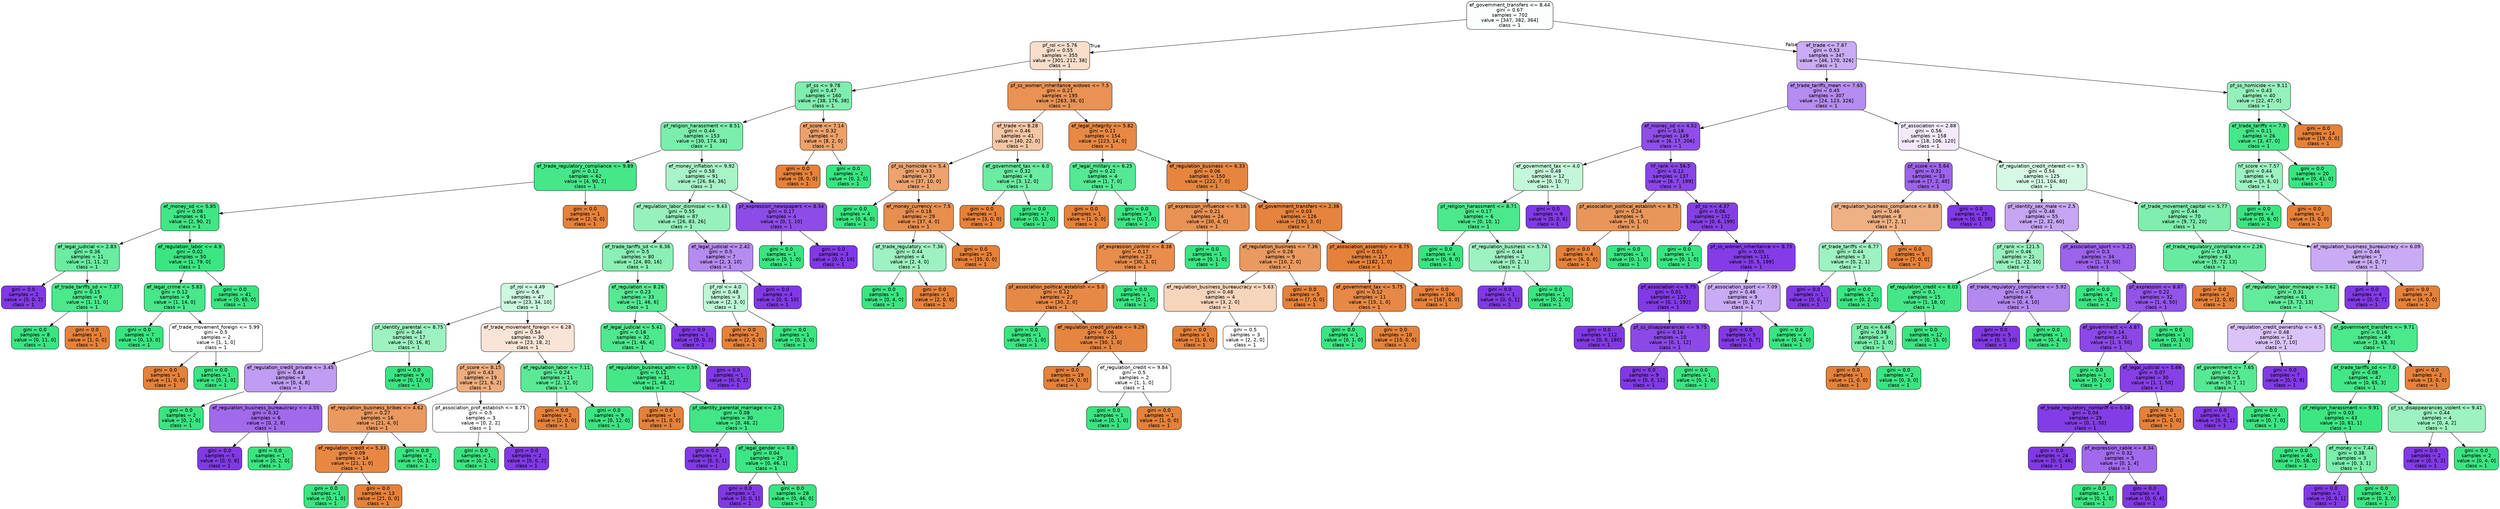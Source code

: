 digraph Tree {
node [shape=box, style="filled, rounded", color="black", fontname=helvetica] ;
edge [fontname=helvetica] ;
0 [label="ef_government_transfers <= 8.44\ngini = 0.67\nsamples = 702\nvalue = [347, 382, 364]\nclass = 1", fillcolor="#39e58106"] ;
1 [label="pf_rol <= 5.76\ngini = 0.55\nsamples = 355\nvalue = [301, 212, 38]\nclass = 1", fillcolor="#e5813943"] ;
0 -> 1 [labeldistance=2.5, labelangle=45, headlabel="True"] ;
2 [label="pf_ss <= 9.78\ngini = 0.47\nsamples = 160\nvalue = [38, 176, 38]\nclass = 1", fillcolor="#39e581a4"] ;
1 -> 2 ;
3 [label="pf_religion_harassment <= 8.51\ngini = 0.44\nsamples = 153\nvalue = [30, 174, 38]\nclass = 1", fillcolor="#39e581aa"] ;
2 -> 3 ;
4 [label="ef_trade_regulatory_compliance <= 9.89\ngini = 0.12\nsamples = 62\nvalue = [4, 90, 2]\nclass = 1", fillcolor="#39e581ee"] ;
3 -> 4 ;
5 [label="ef_money_sd <= 5.85\ngini = 0.08\nsamples = 61\nvalue = [2, 90, 2]\nclass = 1", fillcolor="#39e581f4"] ;
4 -> 5 ;
6 [label="ef_legal_judicial <= 2.83\ngini = 0.36\nsamples = 11\nvalue = [1, 11, 2]\nclass = 1", fillcolor="#39e581bf"] ;
5 -> 6 ;
7 [label="gini = 0.0\nsamples = 2\nvalue = [0, 0, 2]\nclass = 1", fillcolor="#8139e5ff"] ;
6 -> 7 ;
8 [label="ef_trade_tariffs_sd <= 7.37\ngini = 0.15\nsamples = 9\nvalue = [1, 11, 0]\nclass = 1", fillcolor="#39e581e8"] ;
6 -> 8 ;
9 [label="gini = 0.0\nsamples = 8\nvalue = [0, 11, 0]\nclass = 1", fillcolor="#39e581ff"] ;
8 -> 9 ;
10 [label="gini = 0.0\nsamples = 1\nvalue = [1, 0, 0]\nclass = 1", fillcolor="#e58139ff"] ;
8 -> 10 ;
11 [label="ef_regulation_labor <= 4.9\ngini = 0.02\nsamples = 50\nvalue = [1, 79, 0]\nclass = 1", fillcolor="#39e581fc"] ;
5 -> 11 ;
12 [label="ef_legal_crime <= 5.83\ngini = 0.12\nsamples = 9\nvalue = [1, 14, 0]\nclass = 1", fillcolor="#39e581ed"] ;
11 -> 12 ;
13 [label="gini = 0.0\nsamples = 7\nvalue = [0, 13, 0]\nclass = 1", fillcolor="#39e581ff"] ;
12 -> 13 ;
14 [label="ef_trade_movement_foreign <= 5.99\ngini = 0.5\nsamples = 2\nvalue = [1, 1, 0]\nclass = 1", fillcolor="#e5813900"] ;
12 -> 14 ;
15 [label="gini = 0.0\nsamples = 1\nvalue = [1, 0, 0]\nclass = 1", fillcolor="#e58139ff"] ;
14 -> 15 ;
16 [label="gini = 0.0\nsamples = 1\nvalue = [0, 1, 0]\nclass = 1", fillcolor="#39e581ff"] ;
14 -> 16 ;
17 [label="gini = 0.0\nsamples = 41\nvalue = [0, 65, 0]\nclass = 1", fillcolor="#39e581ff"] ;
11 -> 17 ;
18 [label="gini = 0.0\nsamples = 1\nvalue = [2, 0, 0]\nclass = 1", fillcolor="#e58139ff"] ;
4 -> 18 ;
19 [label="ef_money_inflation <= 9.92\ngini = 0.58\nsamples = 91\nvalue = [26, 84, 36]\nclass = 1", fillcolor="#39e5816f"] ;
3 -> 19 ;
20 [label="ef_regulation_labor_dismissal <= 9.43\ngini = 0.55\nsamples = 87\nvalue = [26, 83, 26]\nclass = 1", fillcolor="#39e58185"] ;
19 -> 20 ;
21 [label="ef_trade_tariffs_sd <= 6.36\ngini = 0.5\nsamples = 80\nvalue = [24, 80, 16]\nclass = 1", fillcolor="#39e58195"] ;
20 -> 21 ;
22 [label="pf_rol <= 4.49\ngini = 0.6\nsamples = 47\nvalue = [23, 34, 10]\nclass = 1", fillcolor="#39e58140"] ;
21 -> 22 ;
23 [label="pf_identity_parental <= 8.75\ngini = 0.44\nsamples = 17\nvalue = [0, 16, 8]\nclass = 1", fillcolor="#39e5817f"] ;
22 -> 23 ;
24 [label="ef_regulation_credit_private <= 3.45\ngini = 0.44\nsamples = 8\nvalue = [0, 4, 8]\nclass = 1", fillcolor="#8139e57f"] ;
23 -> 24 ;
25 [label="gini = 0.0\nsamples = 2\nvalue = [0, 2, 0]\nclass = 1", fillcolor="#39e581ff"] ;
24 -> 25 ;
26 [label="ef_regulation_business_bureaucracy <= 4.55\ngini = 0.32\nsamples = 6\nvalue = [0, 2, 8]\nclass = 1", fillcolor="#8139e5bf"] ;
24 -> 26 ;
27 [label="gini = 0.0\nsamples = 5\nvalue = [0, 0, 8]\nclass = 1", fillcolor="#8139e5ff"] ;
26 -> 27 ;
28 [label="gini = 0.0\nsamples = 1\nvalue = [0, 2, 0]\nclass = 1", fillcolor="#39e581ff"] ;
26 -> 28 ;
29 [label="gini = 0.0\nsamples = 9\nvalue = [0, 12, 0]\nclass = 1", fillcolor="#39e581ff"] ;
23 -> 29 ;
30 [label="ef_trade_movement_foreign <= 6.28\ngini = 0.54\nsamples = 30\nvalue = [23, 18, 2]\nclass = 1", fillcolor="#e5813933"] ;
22 -> 30 ;
31 [label="pf_score <= 8.15\ngini = 0.43\nsamples = 19\nvalue = [21, 6, 2]\nclass = 1", fillcolor="#e58139a6"] ;
30 -> 31 ;
32 [label="ef_regulation_business_bribes <= 4.62\ngini = 0.27\nsamples = 16\nvalue = [21, 4, 0]\nclass = 1", fillcolor="#e58139ce"] ;
31 -> 32 ;
33 [label="ef_regulation_credit <= 5.33\ngini = 0.09\nsamples = 14\nvalue = [21, 1, 0]\nclass = 1", fillcolor="#e58139f3"] ;
32 -> 33 ;
34 [label="gini = 0.0\nsamples = 1\nvalue = [0, 1, 0]\nclass = 1", fillcolor="#39e581ff"] ;
33 -> 34 ;
35 [label="gini = 0.0\nsamples = 13\nvalue = [21, 0, 0]\nclass = 1", fillcolor="#e58139ff"] ;
33 -> 35 ;
36 [label="gini = 0.0\nsamples = 2\nvalue = [0, 3, 0]\nclass = 1", fillcolor="#39e581ff"] ;
32 -> 36 ;
37 [label="pf_association_prof_establish <= 8.75\ngini = 0.5\nsamples = 3\nvalue = [0, 2, 2]\nclass = 1", fillcolor="#39e58100"] ;
31 -> 37 ;
38 [label="gini = 0.0\nsamples = 1\nvalue = [0, 2, 0]\nclass = 1", fillcolor="#39e581ff"] ;
37 -> 38 ;
39 [label="gini = 0.0\nsamples = 2\nvalue = [0, 0, 2]\nclass = 1", fillcolor="#8139e5ff"] ;
37 -> 39 ;
40 [label="ef_regulation_labor <= 7.11\ngini = 0.24\nsamples = 11\nvalue = [2, 12, 0]\nclass = 1", fillcolor="#39e581d4"] ;
30 -> 40 ;
41 [label="gini = 0.0\nsamples = 2\nvalue = [2, 0, 0]\nclass = 1", fillcolor="#e58139ff"] ;
40 -> 41 ;
42 [label="gini = 0.0\nsamples = 9\nvalue = [0, 12, 0]\nclass = 1", fillcolor="#39e581ff"] ;
40 -> 42 ;
43 [label="ef_regulation <= 8.26\ngini = 0.23\nsamples = 33\nvalue = [1, 46, 6]\nclass = 1", fillcolor="#39e581d9"] ;
21 -> 43 ;
44 [label="ef_legal_judicial <= 5.41\ngini = 0.18\nsamples = 32\nvalue = [1, 46, 4]\nclass = 1", fillcolor="#39e581e4"] ;
43 -> 44 ;
45 [label="ef_regulation_business_adm <= 0.59\ngini = 0.12\nsamples = 31\nvalue = [1, 46, 2]\nclass = 1", fillcolor="#39e581ef"] ;
44 -> 45 ;
46 [label="gini = 0.0\nsamples = 1\nvalue = [1, 0, 0]\nclass = 1", fillcolor="#e58139ff"] ;
45 -> 46 ;
47 [label="pf_identity_parental_marriage <= 2.5\ngini = 0.08\nsamples = 30\nvalue = [0, 46, 2]\nclass = 1", fillcolor="#39e581f4"] ;
45 -> 47 ;
48 [label="gini = 0.0\nsamples = 1\nvalue = [0, 0, 1]\nclass = 1", fillcolor="#8139e5ff"] ;
47 -> 48 ;
49 [label="ef_legal_gender <= 0.8\ngini = 0.04\nsamples = 29\nvalue = [0, 46, 1]\nclass = 1", fillcolor="#39e581f9"] ;
47 -> 49 ;
50 [label="gini = 0.0\nsamples = 1\nvalue = [0, 0, 1]\nclass = 1", fillcolor="#8139e5ff"] ;
49 -> 50 ;
51 [label="gini = 0.0\nsamples = 28\nvalue = [0, 46, 0]\nclass = 1", fillcolor="#39e581ff"] ;
49 -> 51 ;
52 [label="gini = 0.0\nsamples = 1\nvalue = [0, 0, 2]\nclass = 1", fillcolor="#8139e5ff"] ;
44 -> 52 ;
53 [label="gini = 0.0\nsamples = 1\nvalue = [0, 0, 2]\nclass = 1", fillcolor="#8139e5ff"] ;
43 -> 53 ;
54 [label="ef_legal_judicial <= 2.42\ngini = 0.5\nsamples = 7\nvalue = [2, 3, 10]\nclass = 1", fillcolor="#8139e595"] ;
20 -> 54 ;
55 [label="pf_rol <= 4.0\ngini = 0.48\nsamples = 3\nvalue = [2, 3, 0]\nclass = 1", fillcolor="#39e58155"] ;
54 -> 55 ;
56 [label="gini = 0.0\nsamples = 2\nvalue = [2, 0, 0]\nclass = 1", fillcolor="#e58139ff"] ;
55 -> 56 ;
57 [label="gini = 0.0\nsamples = 1\nvalue = [0, 3, 0]\nclass = 1", fillcolor="#39e581ff"] ;
55 -> 57 ;
58 [label="gini = 0.0\nsamples = 4\nvalue = [0, 0, 10]\nclass = 1", fillcolor="#8139e5ff"] ;
54 -> 58 ;
59 [label="pf_expression_newspapers <= 8.34\ngini = 0.17\nsamples = 4\nvalue = [0, 1, 10]\nclass = 1", fillcolor="#8139e5e6"] ;
19 -> 59 ;
60 [label="gini = 0.0\nsamples = 1\nvalue = [0, 1, 0]\nclass = 1", fillcolor="#39e581ff"] ;
59 -> 60 ;
61 [label="gini = 0.0\nsamples = 3\nvalue = [0, 0, 10]\nclass = 1", fillcolor="#8139e5ff"] ;
59 -> 61 ;
62 [label="ef_score <= 7.14\ngini = 0.32\nsamples = 7\nvalue = [8, 2, 0]\nclass = 1", fillcolor="#e58139bf"] ;
2 -> 62 ;
63 [label="gini = 0.0\nsamples = 5\nvalue = [8, 0, 0]\nclass = 1", fillcolor="#e58139ff"] ;
62 -> 63 ;
64 [label="gini = 0.0\nsamples = 2\nvalue = [0, 2, 0]\nclass = 1", fillcolor="#39e581ff"] ;
62 -> 64 ;
65 [label="pf_ss_women_inheritance_widows <= 7.5\ngini = 0.21\nsamples = 195\nvalue = [263, 36, 0]\nclass = 1", fillcolor="#e58139dc"] ;
1 -> 65 ;
66 [label="ef_trade <= 8.28\ngini = 0.46\nsamples = 41\nvalue = [40, 22, 0]\nclass = 1", fillcolor="#e5813973"] ;
65 -> 66 ;
67 [label="pf_ss_homicide <= 5.4\ngini = 0.33\nsamples = 33\nvalue = [37, 10, 0]\nclass = 1", fillcolor="#e58139ba"] ;
66 -> 67 ;
68 [label="gini = 0.0\nsamples = 4\nvalue = [0, 6, 0]\nclass = 1", fillcolor="#39e581ff"] ;
67 -> 68 ;
69 [label="ef_money_currency <= 7.5\ngini = 0.18\nsamples = 29\nvalue = [37, 4, 0]\nclass = 1", fillcolor="#e58139e3"] ;
67 -> 69 ;
70 [label="ef_trade_regulatory <= 7.36\ngini = 0.44\nsamples = 4\nvalue = [2, 4, 0]\nclass = 1", fillcolor="#39e5817f"] ;
69 -> 70 ;
71 [label="gini = 0.0\nsamples = 3\nvalue = [0, 4, 0]\nclass = 1", fillcolor="#39e581ff"] ;
70 -> 71 ;
72 [label="gini = 0.0\nsamples = 1\nvalue = [2, 0, 0]\nclass = 1", fillcolor="#e58139ff"] ;
70 -> 72 ;
73 [label="gini = 0.0\nsamples = 25\nvalue = [35, 0, 0]\nclass = 1", fillcolor="#e58139ff"] ;
69 -> 73 ;
74 [label="ef_government_tax <= 6.0\ngini = 0.32\nsamples = 8\nvalue = [3, 12, 0]\nclass = 1", fillcolor="#39e581bf"] ;
66 -> 74 ;
75 [label="gini = 0.0\nsamples = 1\nvalue = [3, 0, 0]\nclass = 1", fillcolor="#e58139ff"] ;
74 -> 75 ;
76 [label="gini = 0.0\nsamples = 7\nvalue = [0, 12, 0]\nclass = 1", fillcolor="#39e581ff"] ;
74 -> 76 ;
77 [label="ef_legal_integrity <= 5.82\ngini = 0.11\nsamples = 154\nvalue = [223, 14, 0]\nclass = 1", fillcolor="#e58139ef"] ;
65 -> 77 ;
78 [label="ef_legal_military <= 6.25\ngini = 0.22\nsamples = 4\nvalue = [1, 7, 0]\nclass = 1", fillcolor="#39e581db"] ;
77 -> 78 ;
79 [label="gini = 0.0\nsamples = 1\nvalue = [1, 0, 0]\nclass = 1", fillcolor="#e58139ff"] ;
78 -> 79 ;
80 [label="gini = 0.0\nsamples = 3\nvalue = [0, 7, 0]\nclass = 1", fillcolor="#39e581ff"] ;
78 -> 80 ;
81 [label="ef_regulation_business <= 6.33\ngini = 0.06\nsamples = 150\nvalue = [222, 7, 0]\nclass = 1", fillcolor="#e58139f7"] ;
77 -> 81 ;
82 [label="pf_expression_influence <= 9.16\ngini = 0.21\nsamples = 24\nvalue = [30, 4, 0]\nclass = 1", fillcolor="#e58139dd"] ;
81 -> 82 ;
83 [label="pf_expression_control <= 8.38\ngini = 0.17\nsamples = 23\nvalue = [30, 3, 0]\nclass = 1", fillcolor="#e58139e6"] ;
82 -> 83 ;
84 [label="pf_association_political_establish <= 5.0\ngini = 0.12\nsamples = 22\nvalue = [30, 2, 0]\nclass = 1", fillcolor="#e58139ee"] ;
83 -> 84 ;
85 [label="gini = 0.0\nsamples = 1\nvalue = [0, 1, 0]\nclass = 1", fillcolor="#39e581ff"] ;
84 -> 85 ;
86 [label="ef_regulation_credit_private <= 9.29\ngini = 0.06\nsamples = 21\nvalue = [30, 1, 0]\nclass = 1", fillcolor="#e58139f6"] ;
84 -> 86 ;
87 [label="gini = 0.0\nsamples = 19\nvalue = [29, 0, 0]\nclass = 1", fillcolor="#e58139ff"] ;
86 -> 87 ;
88 [label="ef_regulation_credit <= 9.84\ngini = 0.5\nsamples = 2\nvalue = [1, 1, 0]\nclass = 1", fillcolor="#e5813900"] ;
86 -> 88 ;
89 [label="gini = 0.0\nsamples = 1\nvalue = [0, 1, 0]\nclass = 1", fillcolor="#39e581ff"] ;
88 -> 89 ;
90 [label="gini = 0.0\nsamples = 1\nvalue = [1, 0, 0]\nclass = 1", fillcolor="#e58139ff"] ;
88 -> 90 ;
91 [label="gini = 0.0\nsamples = 1\nvalue = [0, 1, 0]\nclass = 1", fillcolor="#39e581ff"] ;
83 -> 91 ;
92 [label="gini = 0.0\nsamples = 1\nvalue = [0, 1, 0]\nclass = 1", fillcolor="#39e581ff"] ;
82 -> 92 ;
93 [label="ef_government_transfers <= 2.38\ngini = 0.03\nsamples = 126\nvalue = [192, 3, 0]\nclass = 1", fillcolor="#e58139fb"] ;
81 -> 93 ;
94 [label="ef_regulation_business <= 7.36\ngini = 0.28\nsamples = 9\nvalue = [10, 2, 0]\nclass = 1", fillcolor="#e58139cc"] ;
93 -> 94 ;
95 [label="ef_regulation_business_bureaucracy <= 5.63\ngini = 0.48\nsamples = 4\nvalue = [3, 2, 0]\nclass = 1", fillcolor="#e5813955"] ;
94 -> 95 ;
96 [label="gini = 0.0\nsamples = 1\nvalue = [1, 0, 0]\nclass = 1", fillcolor="#e58139ff"] ;
95 -> 96 ;
97 [label="gini = 0.5\nsamples = 3\nvalue = [2, 2, 0]\nclass = 1", fillcolor="#e5813900"] ;
95 -> 97 ;
98 [label="gini = 0.0\nsamples = 5\nvalue = [7, 0, 0]\nclass = 1", fillcolor="#e58139ff"] ;
94 -> 98 ;
99 [label="pf_association_assembly <= 8.75\ngini = 0.01\nsamples = 117\nvalue = [182, 1, 0]\nclass = 1", fillcolor="#e58139fe"] ;
93 -> 99 ;
100 [label="ef_government_tax <= 5.75\ngini = 0.12\nsamples = 11\nvalue = [15, 1, 0]\nclass = 1", fillcolor="#e58139ee"] ;
99 -> 100 ;
101 [label="gini = 0.0\nsamples = 1\nvalue = [0, 1, 0]\nclass = 1", fillcolor="#39e581ff"] ;
100 -> 101 ;
102 [label="gini = 0.0\nsamples = 10\nvalue = [15, 0, 0]\nclass = 1", fillcolor="#e58139ff"] ;
100 -> 102 ;
103 [label="gini = 0.0\nsamples = 106\nvalue = [167, 0, 0]\nclass = 1", fillcolor="#e58139ff"] ;
99 -> 103 ;
104 [label="ef_trade <= 7.87\ngini = 0.53\nsamples = 347\nvalue = [46, 170, 326]\nclass = 1", fillcolor="#8139e56b"] ;
0 -> 104 [labeldistance=2.5, labelangle=-45, headlabel="False"] ;
105 [label="ef_trade_tariffs_mean <= 7.65\ngini = 0.45\nsamples = 307\nvalue = [24, 123, 326]\nclass = 1", fillcolor="#8139e594"] ;
104 -> 105 ;
106 [label="ef_money_sd <= 4.52\ngini = 0.18\nsamples = 149\nvalue = [6, 17, 206]\nclass = 1", fillcolor="#8139e5e3"] ;
105 -> 106 ;
107 [label="ef_government_tax <= 4.0\ngini = 0.48\nsamples = 12\nvalue = [0, 10, 7]\nclass = 1", fillcolor="#39e5814d"] ;
106 -> 107 ;
108 [label="pf_religion_harassment <= 8.71\ngini = 0.17\nsamples = 6\nvalue = [0, 10, 1]\nclass = 1", fillcolor="#39e581e6"] ;
107 -> 108 ;
109 [label="gini = 0.0\nsamples = 4\nvalue = [0, 8, 0]\nclass = 1", fillcolor="#39e581ff"] ;
108 -> 109 ;
110 [label="ef_regulation_business <= 5.74\ngini = 0.44\nsamples = 2\nvalue = [0, 2, 1]\nclass = 1", fillcolor="#39e5817f"] ;
108 -> 110 ;
111 [label="gini = 0.0\nsamples = 1\nvalue = [0, 0, 1]\nclass = 1", fillcolor="#8139e5ff"] ;
110 -> 111 ;
112 [label="gini = 0.0\nsamples = 1\nvalue = [0, 2, 0]\nclass = 1", fillcolor="#39e581ff"] ;
110 -> 112 ;
113 [label="gini = 0.0\nsamples = 6\nvalue = [0, 0, 6]\nclass = 1", fillcolor="#8139e5ff"] ;
107 -> 113 ;
114 [label="hf_rank <= 56.5\ngini = 0.12\nsamples = 137\nvalue = [6, 7, 199]\nclass = 1", fillcolor="#8139e5ef"] ;
106 -> 114 ;
115 [label="pf_association_political_establish <= 8.75\ngini = 0.24\nsamples = 5\nvalue = [6, 1, 0]\nclass = 1", fillcolor="#e58139d4"] ;
114 -> 115 ;
116 [label="gini = 0.0\nsamples = 4\nvalue = [6, 0, 0]\nclass = 1", fillcolor="#e58139ff"] ;
115 -> 116 ;
117 [label="gini = 0.0\nsamples = 1\nvalue = [0, 1, 0]\nclass = 1", fillcolor="#39e581ff"] ;
115 -> 117 ;
118 [label="pf_ss <= 4.37\ngini = 0.06\nsamples = 132\nvalue = [0, 6, 199]\nclass = 1", fillcolor="#8139e5f7"] ;
114 -> 118 ;
119 [label="gini = 0.0\nsamples = 1\nvalue = [0, 1, 0]\nclass = 1", fillcolor="#39e581ff"] ;
118 -> 119 ;
120 [label="pf_ss_women_inheritance <= 8.75\ngini = 0.05\nsamples = 131\nvalue = [0, 5, 199]\nclass = 1", fillcolor="#8139e5f9"] ;
118 -> 120 ;
121 [label="pf_association <= 9.75\ngini = 0.01\nsamples = 122\nvalue = [0, 1, 192]\nclass = 1", fillcolor="#8139e5fe"] ;
120 -> 121 ;
122 [label="gini = 0.0\nsamples = 112\nvalue = [0, 0, 180]\nclass = 1", fillcolor="#8139e5ff"] ;
121 -> 122 ;
123 [label="pf_ss_disappearances <= 9.75\ngini = 0.14\nsamples = 10\nvalue = [0, 1, 12]\nclass = 1", fillcolor="#8139e5ea"] ;
121 -> 123 ;
124 [label="gini = 0.0\nsamples = 9\nvalue = [0, 0, 12]\nclass = 1", fillcolor="#8139e5ff"] ;
123 -> 124 ;
125 [label="gini = 0.0\nsamples = 1\nvalue = [0, 1, 0]\nclass = 1", fillcolor="#39e581ff"] ;
123 -> 125 ;
126 [label="pf_association_sport <= 7.09\ngini = 0.46\nsamples = 9\nvalue = [0, 4, 7]\nclass = 1", fillcolor="#8139e56d"] ;
120 -> 126 ;
127 [label="gini = 0.0\nsamples = 5\nvalue = [0, 0, 7]\nclass = 1", fillcolor="#8139e5ff"] ;
126 -> 127 ;
128 [label="gini = 0.0\nsamples = 4\nvalue = [0, 4, 0]\nclass = 1", fillcolor="#39e581ff"] ;
126 -> 128 ;
129 [label="pf_association <= 2.88\ngini = 0.56\nsamples = 158\nvalue = [18, 106, 120]\nclass = 1", fillcolor="#8139e51a"] ;
105 -> 129 ;
130 [label="pf_score <= 5.64\ngini = 0.31\nsamples = 33\nvalue = [7, 2, 40]\nclass = 1", fillcolor="#8139e5c8"] ;
129 -> 130 ;
131 [label="ef_regulation_business_compliance <= 8.69\ngini = 0.46\nsamples = 8\nvalue = [7, 2, 1]\nclass = 1", fillcolor="#e581399f"] ;
130 -> 131 ;
132 [label="ef_trade_tariffs <= 6.77\ngini = 0.44\nsamples = 3\nvalue = [0, 2, 1]\nclass = 1", fillcolor="#39e5817f"] ;
131 -> 132 ;
133 [label="gini = 0.0\nsamples = 1\nvalue = [0, 0, 1]\nclass = 1", fillcolor="#8139e5ff"] ;
132 -> 133 ;
134 [label="gini = 0.0\nsamples = 2\nvalue = [0, 2, 0]\nclass = 1", fillcolor="#39e581ff"] ;
132 -> 134 ;
135 [label="gini = 0.0\nsamples = 5\nvalue = [7, 0, 0]\nclass = 1", fillcolor="#e58139ff"] ;
131 -> 135 ;
136 [label="gini = 0.0\nsamples = 25\nvalue = [0, 0, 39]\nclass = 1", fillcolor="#8139e5ff"] ;
130 -> 136 ;
137 [label="ef_regulation_credit_interest <= 9.5\ngini = 0.54\nsamples = 125\nvalue = [11, 104, 80]\nclass = 1", fillcolor="#39e58135"] ;
129 -> 137 ;
138 [label="pf_identity_sex_male <= 2.5\ngini = 0.48\nsamples = 55\nvalue = [2, 32, 60]\nclass = 1", fillcolor="#8139e573"] ;
137 -> 138 ;
139 [label="pf_rank <= 121.5\ngini = 0.46\nsamples = 21\nvalue = [1, 22, 10]\nclass = 1", fillcolor="#39e58185"] ;
138 -> 139 ;
140 [label="ef_regulation_credit <= 8.03\ngini = 0.1\nsamples = 15\nvalue = [1, 18, 0]\nclass = 1", fillcolor="#39e581f1"] ;
139 -> 140 ;
141 [label="pf_ss <= 6.46\ngini = 0.38\nsamples = 3\nvalue = [1, 3, 0]\nclass = 1", fillcolor="#39e581aa"] ;
140 -> 141 ;
142 [label="gini = 0.0\nsamples = 1\nvalue = [1, 0, 0]\nclass = 1", fillcolor="#e58139ff"] ;
141 -> 142 ;
143 [label="gini = 0.0\nsamples = 2\nvalue = [0, 3, 0]\nclass = 1", fillcolor="#39e581ff"] ;
141 -> 143 ;
144 [label="gini = 0.0\nsamples = 12\nvalue = [0, 15, 0]\nclass = 1", fillcolor="#39e581ff"] ;
140 -> 144 ;
145 [label="ef_trade_regulatory_compliance <= 5.92\ngini = 0.41\nsamples = 6\nvalue = [0, 4, 10]\nclass = 1", fillcolor="#8139e599"] ;
139 -> 145 ;
146 [label="gini = 0.0\nsamples = 5\nvalue = [0, 0, 10]\nclass = 1", fillcolor="#8139e5ff"] ;
145 -> 146 ;
147 [label="gini = 0.0\nsamples = 1\nvalue = [0, 4, 0]\nclass = 1", fillcolor="#39e581ff"] ;
145 -> 147 ;
148 [label="pf_association_sport <= 5.21\ngini = 0.3\nsamples = 34\nvalue = [1, 10, 50]\nclass = 1", fillcolor="#8139e5c8"] ;
138 -> 148 ;
149 [label="gini = 0.0\nsamples = 2\nvalue = [0, 4, 0]\nclass = 1", fillcolor="#39e581ff"] ;
148 -> 149 ;
150 [label="pf_expression <= 8.87\ngini = 0.22\nsamples = 32\nvalue = [1, 6, 50]\nclass = 1", fillcolor="#8139e5dc"] ;
148 -> 150 ;
151 [label="ef_government <= 4.87\ngini = 0.14\nsamples = 31\nvalue = [1, 3, 50]\nclass = 1", fillcolor="#8139e5eb"] ;
150 -> 151 ;
152 [label="gini = 0.0\nsamples = 1\nvalue = [0, 2, 0]\nclass = 1", fillcolor="#39e581ff"] ;
151 -> 152 ;
153 [label="ef_legal_judicial <= 5.66\ngini = 0.07\nsamples = 30\nvalue = [1, 1, 50]\nclass = 1", fillcolor="#8139e5f5"] ;
151 -> 153 ;
154 [label="ef_trade_regulatory_nontariff <= 5.58\ngini = 0.04\nsamples = 29\nvalue = [0, 1, 50]\nclass = 1", fillcolor="#8139e5fa"] ;
153 -> 154 ;
155 [label="gini = 0.0\nsamples = 24\nvalue = [0, 0, 46]\nclass = 1", fillcolor="#8139e5ff"] ;
154 -> 155 ;
156 [label="pf_expression_cable <= 8.34\ngini = 0.32\nsamples = 5\nvalue = [0, 1, 4]\nclass = 1", fillcolor="#8139e5bf"] ;
154 -> 156 ;
157 [label="gini = 0.0\nsamples = 1\nvalue = [0, 1, 0]\nclass = 1", fillcolor="#39e581ff"] ;
156 -> 157 ;
158 [label="gini = 0.0\nsamples = 4\nvalue = [0, 0, 4]\nclass = 1", fillcolor="#8139e5ff"] ;
156 -> 158 ;
159 [label="gini = 0.0\nsamples = 1\nvalue = [1, 0, 0]\nclass = 1", fillcolor="#e58139ff"] ;
153 -> 159 ;
160 [label="gini = 0.0\nsamples = 1\nvalue = [0, 3, 0]\nclass = 1", fillcolor="#39e581ff"] ;
150 -> 160 ;
161 [label="ef_trade_movement_capital <= 5.77\ngini = 0.44\nsamples = 70\nvalue = [9, 72, 20]\nclass = 1", fillcolor="#39e581a4"] ;
137 -> 161 ;
162 [label="ef_trade_regulatory_compliance <= 2.26\ngini = 0.34\nsamples = 63\nvalue = [5, 72, 13]\nclass = 1", fillcolor="#39e581c3"] ;
161 -> 162 ;
163 [label="gini = 0.0\nsamples = 2\nvalue = [2, 0, 0]\nclass = 1", fillcolor="#e58139ff"] ;
162 -> 163 ;
164 [label="ef_regulation_labor_minwage <= 3.62\ngini = 0.31\nsamples = 61\nvalue = [3, 72, 13]\nclass = 1", fillcolor="#39e581c9"] ;
162 -> 164 ;
165 [label="ef_regulation_credit_ownership <= 6.5\ngini = 0.48\nsamples = 12\nvalue = [0, 7, 10]\nclass = 1", fillcolor="#8139e54d"] ;
164 -> 165 ;
166 [label="ef_government <= 7.65\ngini = 0.22\nsamples = 5\nvalue = [0, 7, 1]\nclass = 1", fillcolor="#39e581db"] ;
165 -> 166 ;
167 [label="gini = 0.0\nsamples = 1\nvalue = [0, 0, 1]\nclass = 1", fillcolor="#8139e5ff"] ;
166 -> 167 ;
168 [label="gini = 0.0\nsamples = 4\nvalue = [0, 7, 0]\nclass = 1", fillcolor="#39e581ff"] ;
166 -> 168 ;
169 [label="gini = 0.0\nsamples = 7\nvalue = [0, 0, 9]\nclass = 1", fillcolor="#8139e5ff"] ;
165 -> 169 ;
170 [label="ef_government_transfers <= 9.71\ngini = 0.16\nsamples = 49\nvalue = [3, 65, 3]\nclass = 1", fillcolor="#39e581e8"] ;
164 -> 170 ;
171 [label="ef_trade_tariffs_sd <= 7.0\ngini = 0.08\nsamples = 47\nvalue = [0, 65, 3]\nclass = 1", fillcolor="#39e581f3"] ;
170 -> 171 ;
172 [label="pf_religion_harassment <= 9.91\ngini = 0.03\nsamples = 43\nvalue = [0, 61, 1]\nclass = 1", fillcolor="#39e581fb"] ;
171 -> 172 ;
173 [label="gini = 0.0\nsamples = 40\nvalue = [0, 58, 0]\nclass = 1", fillcolor="#39e581ff"] ;
172 -> 173 ;
174 [label="ef_money <= 7.44\ngini = 0.38\nsamples = 3\nvalue = [0, 3, 1]\nclass = 1", fillcolor="#39e581aa"] ;
172 -> 174 ;
175 [label="gini = 0.0\nsamples = 1\nvalue = [0, 0, 1]\nclass = 1", fillcolor="#8139e5ff"] ;
174 -> 175 ;
176 [label="gini = 0.0\nsamples = 2\nvalue = [0, 3, 0]\nclass = 1", fillcolor="#39e581ff"] ;
174 -> 176 ;
177 [label="pf_ss_disappearances_violent <= 9.41\ngini = 0.44\nsamples = 4\nvalue = [0, 4, 2]\nclass = 1", fillcolor="#39e5817f"] ;
171 -> 177 ;
178 [label="gini = 0.0\nsamples = 2\nvalue = [0, 0, 2]\nclass = 1", fillcolor="#8139e5ff"] ;
177 -> 178 ;
179 [label="gini = 0.0\nsamples = 2\nvalue = [0, 4, 0]\nclass = 1", fillcolor="#39e581ff"] ;
177 -> 179 ;
180 [label="gini = 0.0\nsamples = 2\nvalue = [3, 0, 0]\nclass = 1", fillcolor="#e58139ff"] ;
170 -> 180 ;
181 [label="ef_regulation_business_bureaucracy <= 6.09\ngini = 0.46\nsamples = 7\nvalue = [4, 0, 7]\nclass = 1", fillcolor="#8139e56d"] ;
161 -> 181 ;
182 [label="gini = 0.0\nsamples = 4\nvalue = [0, 0, 7]\nclass = 1", fillcolor="#8139e5ff"] ;
181 -> 182 ;
183 [label="gini = 0.0\nsamples = 3\nvalue = [4, 0, 0]\nclass = 1", fillcolor="#e58139ff"] ;
181 -> 183 ;
184 [label="pf_ss_homicide <= 9.11\ngini = 0.43\nsamples = 40\nvalue = [22, 47, 0]\nclass = 1", fillcolor="#39e58188"] ;
104 -> 184 ;
185 [label="ef_trade_tariffs <= 7.9\ngini = 0.11\nsamples = 26\nvalue = [3, 47, 0]\nclass = 1", fillcolor="#39e581ef"] ;
184 -> 185 ;
186 [label="hf_score <= 7.57\ngini = 0.44\nsamples = 6\nvalue = [3, 6, 0]\nclass = 1", fillcolor="#39e5817f"] ;
185 -> 186 ;
187 [label="gini = 0.0\nsamples = 4\nvalue = [0, 6, 0]\nclass = 1", fillcolor="#39e581ff"] ;
186 -> 187 ;
188 [label="gini = 0.0\nsamples = 2\nvalue = [3, 0, 0]\nclass = 1", fillcolor="#e58139ff"] ;
186 -> 188 ;
189 [label="gini = 0.0\nsamples = 20\nvalue = [0, 41, 0]\nclass = 1", fillcolor="#39e581ff"] ;
185 -> 189 ;
190 [label="gini = 0.0\nsamples = 14\nvalue = [19, 0, 0]\nclass = 1", fillcolor="#e58139ff"] ;
184 -> 190 ;
}
